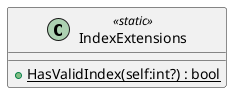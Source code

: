 @startuml
class IndexExtensions <<static>> {
    + {static} HasValidIndex(self:int?) : bool
}
@enduml
